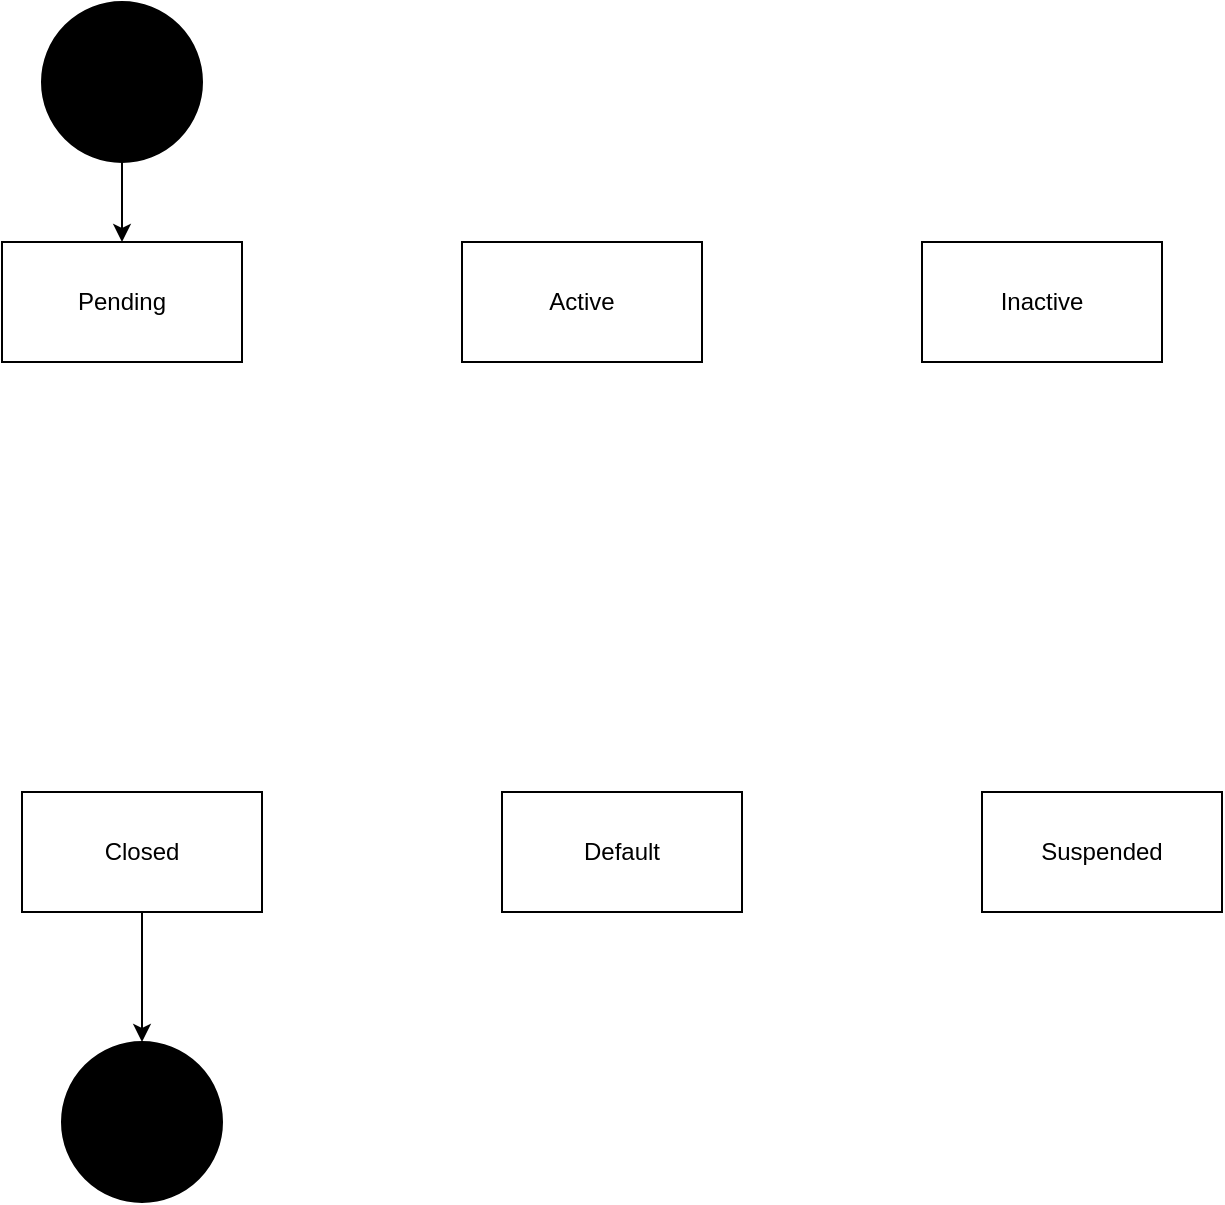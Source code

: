 <mxfile version="20.2.8" type="github">
  <diagram id="oc-jUGZAYGa1-tKlhP68" name="Page-1">
    <mxGraphModel dx="508" dy="617" grid="1" gridSize="10" guides="1" tooltips="1" connect="1" arrows="1" fold="1" page="1" pageScale="1" pageWidth="827" pageHeight="1169" math="0" shadow="0">
      <root>
        <mxCell id="0" />
        <mxCell id="1" parent="0" />
        <mxCell id="harxuGrm4AztC1KKtY4f-2" value="Pending" style="rounded=0;whiteSpace=wrap;html=1;" vertex="1" parent="1">
          <mxGeometry x="20" y="250" width="120" height="60" as="geometry" />
        </mxCell>
        <mxCell id="harxuGrm4AztC1KKtY4f-3" value="Active" style="rounded=0;whiteSpace=wrap;html=1;" vertex="1" parent="1">
          <mxGeometry x="250" y="250" width="120" height="60" as="geometry" />
        </mxCell>
        <mxCell id="harxuGrm4AztC1KKtY4f-4" value="Suspended" style="rounded=0;whiteSpace=wrap;html=1;" vertex="1" parent="1">
          <mxGeometry x="510" y="525" width="120" height="60" as="geometry" />
        </mxCell>
        <mxCell id="harxuGrm4AztC1KKtY4f-5" value="Default" style="rounded=0;whiteSpace=wrap;html=1;" vertex="1" parent="1">
          <mxGeometry x="270" y="525" width="120" height="60" as="geometry" />
        </mxCell>
        <mxCell id="harxuGrm4AztC1KKtY4f-11" style="edgeStyle=orthogonalEdgeStyle;rounded=0;orthogonalLoop=1;jettySize=auto;html=1;entryX=0.5;entryY=0;entryDx=0;entryDy=0;" edge="1" parent="1" source="harxuGrm4AztC1KKtY4f-6" target="harxuGrm4AztC1KKtY4f-10">
          <mxGeometry relative="1" as="geometry" />
        </mxCell>
        <mxCell id="harxuGrm4AztC1KKtY4f-6" value="Closed" style="rounded=0;whiteSpace=wrap;html=1;" vertex="1" parent="1">
          <mxGeometry x="30" y="525" width="120" height="60" as="geometry" />
        </mxCell>
        <mxCell id="harxuGrm4AztC1KKtY4f-7" value="Inactive" style="rounded=0;whiteSpace=wrap;html=1;" vertex="1" parent="1">
          <mxGeometry x="480" y="250" width="120" height="60" as="geometry" />
        </mxCell>
        <mxCell id="harxuGrm4AztC1KKtY4f-12" style="edgeStyle=orthogonalEdgeStyle;rounded=0;orthogonalLoop=1;jettySize=auto;html=1;" edge="1" parent="1" source="harxuGrm4AztC1KKtY4f-9" target="harxuGrm4AztC1KKtY4f-2">
          <mxGeometry relative="1" as="geometry" />
        </mxCell>
        <mxCell id="harxuGrm4AztC1KKtY4f-9" value="" style="ellipse;whiteSpace=wrap;html=1;aspect=fixed;fillColor=#000000;" vertex="1" parent="1">
          <mxGeometry x="40" y="130" width="80" height="80" as="geometry" />
        </mxCell>
        <mxCell id="harxuGrm4AztC1KKtY4f-10" value="" style="ellipse;whiteSpace=wrap;html=1;aspect=fixed;fillColor=#000000;" vertex="1" parent="1">
          <mxGeometry x="50" y="650" width="80" height="80" as="geometry" />
        </mxCell>
      </root>
    </mxGraphModel>
  </diagram>
</mxfile>
